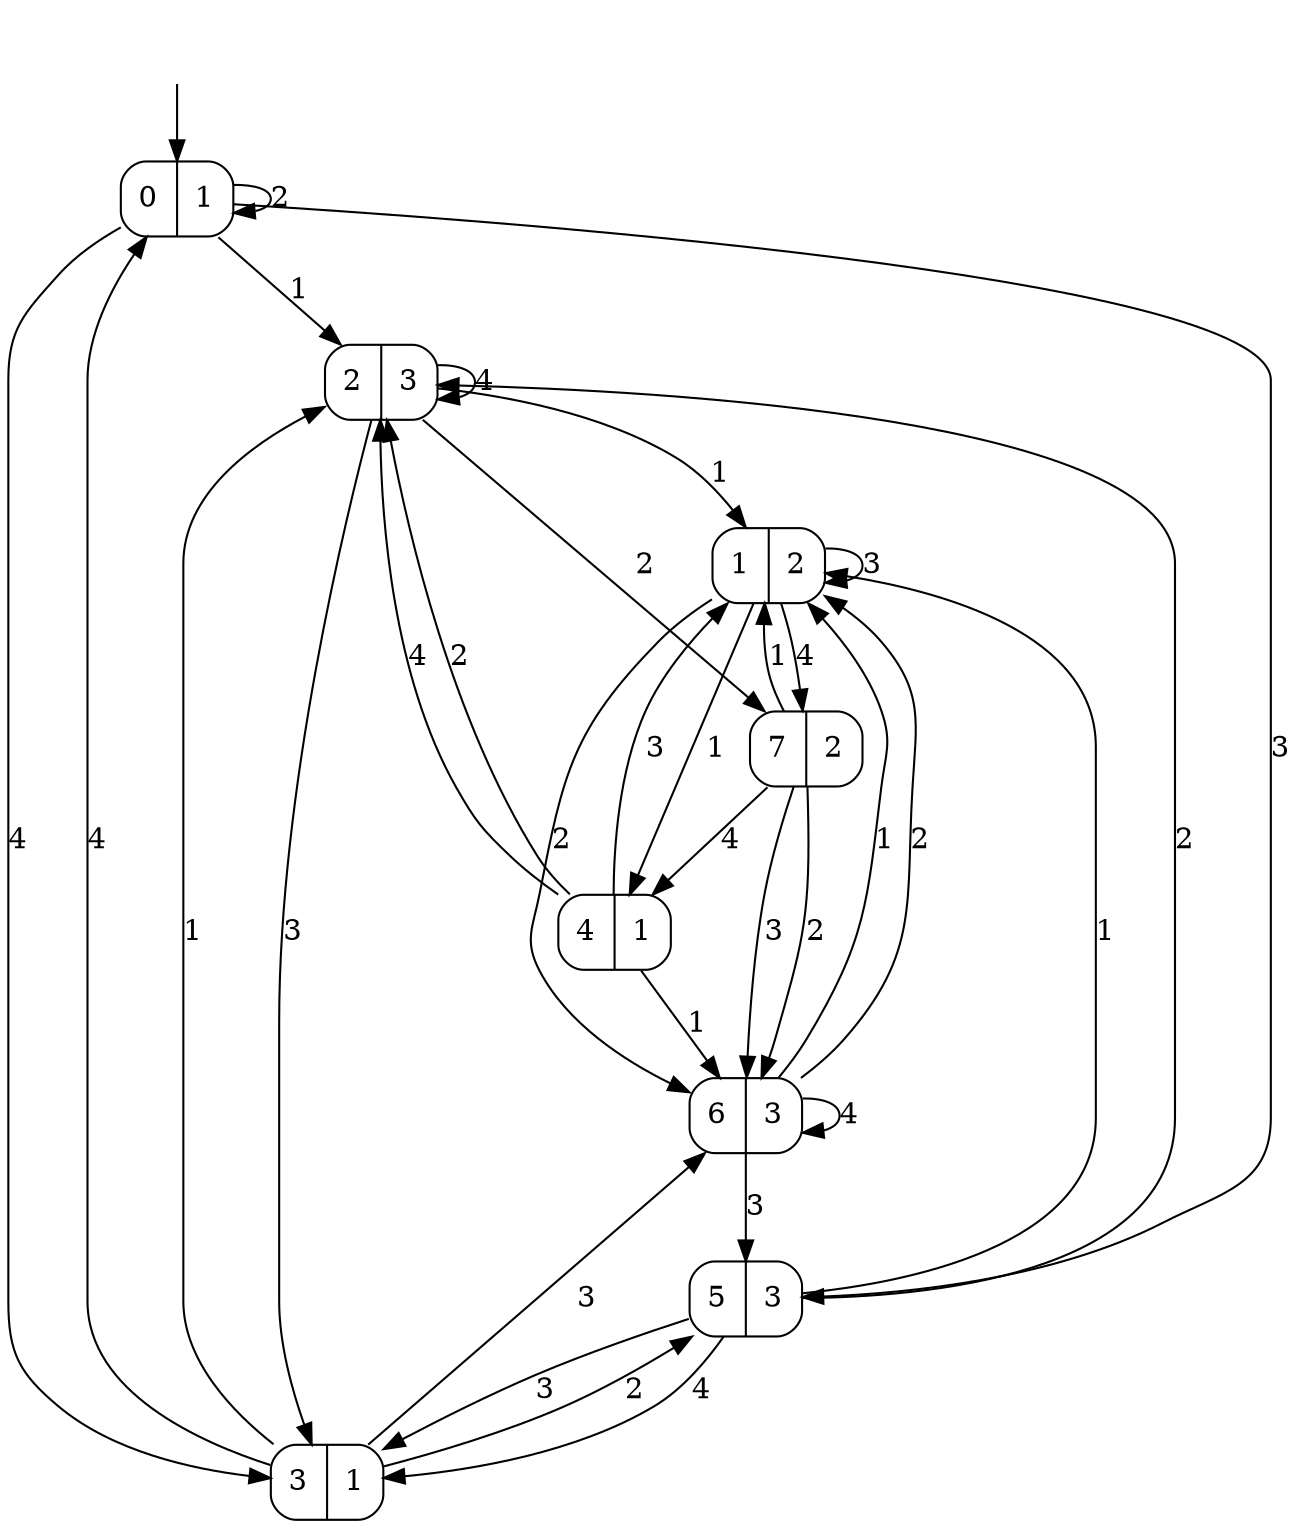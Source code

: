 digraph moore_size_8_inputs_4_output3_3 {
0 [label="0|1", shape=record, style=rounded];
1 [label="1|2", shape=record, style=rounded];
2 [label="2|3", shape=record, style=rounded];
3 [label="3|1", shape=record, style=rounded];
4 [label="4|1", shape=record, style=rounded];
5 [label="5|3", shape=record, style=rounded];
6 [label="6|3", shape=record, style=rounded];
7 [label="7|2", shape=record, style=rounded];
0 -> 2  [label=1];
0 -> 0  [label=2];
0 -> 5  [label=3];
0 -> 3  [label=4];
1 -> 4  [label=1];
1 -> 6  [label=2];
1 -> 1  [label=3];
1 -> 7  [label=4];
2 -> 1  [label=1];
2 -> 7  [label=2];
2 -> 3  [label=3];
2 -> 2  [label=4];
3 -> 2  [label=1];
3 -> 5  [label=2];
3 -> 6  [label=3];
3 -> 0  [label=4];
4 -> 6  [label=1];
4 -> 2  [label=2];
4 -> 1  [label=3];
4 -> 2  [label=4];
5 -> 1  [label=1];
5 -> 2  [label=2];
5 -> 3  [label=3];
5 -> 3  [label=4];
6 -> 1  [label=1];
6 -> 1  [label=2];
6 -> 5  [label=3];
6 -> 6  [label=4];
7 -> 1  [label=1];
7 -> 6  [label=2];
7 -> 6  [label=3];
7 -> 4  [label=4];
__start0 [label="", shape=none];
__start0 -> 0  [label=""];
}
